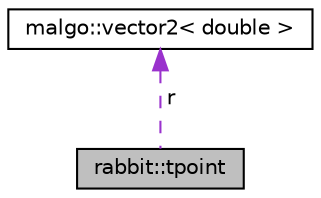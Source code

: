 digraph "rabbit::tpoint"
{
  edge [fontname="Helvetica",fontsize="10",labelfontname="Helvetica",labelfontsize="10"];
  node [fontname="Helvetica",fontsize="10",shape=record];
  Node1 [label="rabbit::tpoint",height=0.2,width=0.4,color="black", fillcolor="grey75", style="filled", fontcolor="black"];
  Node2 -> Node1 [dir="back",color="darkorchid3",fontsize="10",style="dashed",label=" r" ];
  Node2 [label="malgo::vector2\< double \>",height=0.2,width=0.4,color="black", fillcolor="white", style="filled",URL="$classmalgo_1_1vector2.html"];
}
